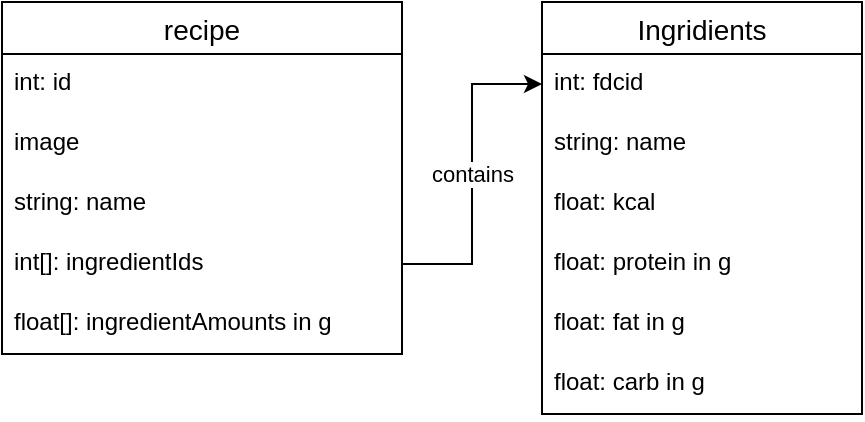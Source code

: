 <mxfile version="21.5.0" type="device">
  <diagram name="Seite-1" id="nafg-UAqIItnyoDRXQhA">
    <mxGraphModel dx="1434" dy="834" grid="1" gridSize="10" guides="1" tooltips="1" connect="1" arrows="1" fold="1" page="1" pageScale="1" pageWidth="827" pageHeight="1169" math="0" shadow="0">
      <root>
        <mxCell id="0" />
        <mxCell id="1" parent="0" />
        <mxCell id="M6JVyLd-rRNVuoNYlPt6-1" value="Ingridients" style="swimlane;fontStyle=0;childLayout=stackLayout;horizontal=1;startSize=26;horizontalStack=0;resizeParent=1;resizeParentMax=0;resizeLast=0;collapsible=1;marginBottom=0;align=center;fontSize=14;" parent="1" vertex="1">
          <mxGeometry x="380" y="170" width="160" height="206" as="geometry" />
        </mxCell>
        <mxCell id="M6JVyLd-rRNVuoNYlPt6-2" value="int: fdcid" style="text;strokeColor=none;fillColor=none;spacingLeft=4;spacingRight=4;overflow=hidden;rotatable=0;points=[[0,0.5],[1,0.5]];portConstraint=eastwest;fontSize=12;whiteSpace=wrap;html=1;" parent="M6JVyLd-rRNVuoNYlPt6-1" vertex="1">
          <mxGeometry y="26" width="160" height="30" as="geometry" />
        </mxCell>
        <mxCell id="M6JVyLd-rRNVuoNYlPt6-3" value="string: name" style="text;strokeColor=none;fillColor=none;spacingLeft=4;spacingRight=4;overflow=hidden;rotatable=0;points=[[0,0.5],[1,0.5]];portConstraint=eastwest;fontSize=12;whiteSpace=wrap;html=1;" parent="M6JVyLd-rRNVuoNYlPt6-1" vertex="1">
          <mxGeometry y="56" width="160" height="30" as="geometry" />
        </mxCell>
        <mxCell id="M6JVyLd-rRNVuoNYlPt6-4" value="float: kcal" style="text;strokeColor=none;fillColor=none;spacingLeft=4;spacingRight=4;overflow=hidden;rotatable=0;points=[[0,0.5],[1,0.5]];portConstraint=eastwest;fontSize=12;whiteSpace=wrap;html=1;" parent="M6JVyLd-rRNVuoNYlPt6-1" vertex="1">
          <mxGeometry y="86" width="160" height="30" as="geometry" />
        </mxCell>
        <mxCell id="M6JVyLd-rRNVuoNYlPt6-6" value="float: protein in g" style="text;strokeColor=none;fillColor=none;spacingLeft=4;spacingRight=4;overflow=hidden;rotatable=0;points=[[0,0.5],[1,0.5]];portConstraint=eastwest;fontSize=12;whiteSpace=wrap;html=1;" parent="M6JVyLd-rRNVuoNYlPt6-1" vertex="1">
          <mxGeometry y="116" width="160" height="30" as="geometry" />
        </mxCell>
        <mxCell id="M6JVyLd-rRNVuoNYlPt6-7" value="float: fat in g" style="text;strokeColor=none;fillColor=none;spacingLeft=4;spacingRight=4;overflow=hidden;rotatable=0;points=[[0,0.5],[1,0.5]];portConstraint=eastwest;fontSize=12;whiteSpace=wrap;html=1;" parent="M6JVyLd-rRNVuoNYlPt6-1" vertex="1">
          <mxGeometry y="146" width="160" height="30" as="geometry" />
        </mxCell>
        <mxCell id="M6JVyLd-rRNVuoNYlPt6-5" value="float:&amp;nbsp;carb in g" style="text;strokeColor=none;fillColor=none;spacingLeft=4;spacingRight=4;overflow=hidden;rotatable=0;points=[[0,0.5],[1,0.5]];portConstraint=eastwest;fontSize=12;whiteSpace=wrap;html=1;" parent="M6JVyLd-rRNVuoNYlPt6-1" vertex="1">
          <mxGeometry y="176" width="160" height="30" as="geometry" />
        </mxCell>
        <mxCell id="M6JVyLd-rRNVuoNYlPt6-8" value="recipe" style="swimlane;fontStyle=0;childLayout=stackLayout;horizontal=1;startSize=26;horizontalStack=0;resizeParent=1;resizeParentMax=0;resizeLast=0;collapsible=1;marginBottom=0;align=center;fontSize=14;" parent="1" vertex="1">
          <mxGeometry x="110" y="170" width="200" height="176" as="geometry" />
        </mxCell>
        <mxCell id="M6JVyLd-rRNVuoNYlPt6-9" value="int: id" style="text;strokeColor=none;fillColor=none;spacingLeft=4;spacingRight=4;overflow=hidden;rotatable=0;points=[[0,0.5],[1,0.5]];portConstraint=eastwest;fontSize=12;whiteSpace=wrap;html=1;" parent="M6JVyLd-rRNVuoNYlPt6-8" vertex="1">
          <mxGeometry y="26" width="200" height="30" as="geometry" />
        </mxCell>
        <mxCell id="M6JVyLd-rRNVuoNYlPt6-12" value="image" style="text;strokeColor=none;fillColor=none;spacingLeft=4;spacingRight=4;overflow=hidden;rotatable=0;points=[[0,0.5],[1,0.5]];portConstraint=eastwest;fontSize=12;whiteSpace=wrap;html=1;" parent="M6JVyLd-rRNVuoNYlPt6-8" vertex="1">
          <mxGeometry y="56" width="200" height="30" as="geometry" />
        </mxCell>
        <mxCell id="M6JVyLd-rRNVuoNYlPt6-10" value="string: name" style="text;strokeColor=none;fillColor=none;spacingLeft=4;spacingRight=4;overflow=hidden;rotatable=0;points=[[0,0.5],[1,0.5]];portConstraint=eastwest;fontSize=12;whiteSpace=wrap;html=1;" parent="M6JVyLd-rRNVuoNYlPt6-8" vertex="1">
          <mxGeometry y="86" width="200" height="30" as="geometry" />
        </mxCell>
        <mxCell id="M6JVyLd-rRNVuoNYlPt6-11" value="int[]: ingredientIds" style="text;strokeColor=none;fillColor=none;spacingLeft=4;spacingRight=4;overflow=hidden;rotatable=0;points=[[0,0.5],[1,0.5]];portConstraint=eastwest;fontSize=12;whiteSpace=wrap;html=1;" parent="M6JVyLd-rRNVuoNYlPt6-8" vertex="1">
          <mxGeometry y="116" width="200" height="30" as="geometry" />
        </mxCell>
        <mxCell id="RR0pX6pjEKzoSr5f0hnz-1" value="float[]: ingredientAmounts in g" style="text;strokeColor=none;fillColor=none;spacingLeft=4;spacingRight=4;overflow=hidden;rotatable=0;points=[[0,0.5],[1,0.5]];portConstraint=eastwest;fontSize=12;whiteSpace=wrap;html=1;" vertex="1" parent="M6JVyLd-rRNVuoNYlPt6-8">
          <mxGeometry y="146" width="200" height="30" as="geometry" />
        </mxCell>
        <mxCell id="RR0pX6pjEKzoSr5f0hnz-2" value="contains" style="edgeStyle=orthogonalEdgeStyle;rounded=0;orthogonalLoop=1;jettySize=auto;html=1;exitX=0;exitY=0.5;exitDx=0;exitDy=0;entryX=1;entryY=0.5;entryDx=0;entryDy=0;endArrow=none;endFill=0;startArrow=classic;startFill=1;" edge="1" parent="1" source="M6JVyLd-rRNVuoNYlPt6-2" target="M6JVyLd-rRNVuoNYlPt6-11">
          <mxGeometry relative="1" as="geometry" />
        </mxCell>
      </root>
    </mxGraphModel>
  </diagram>
</mxfile>
